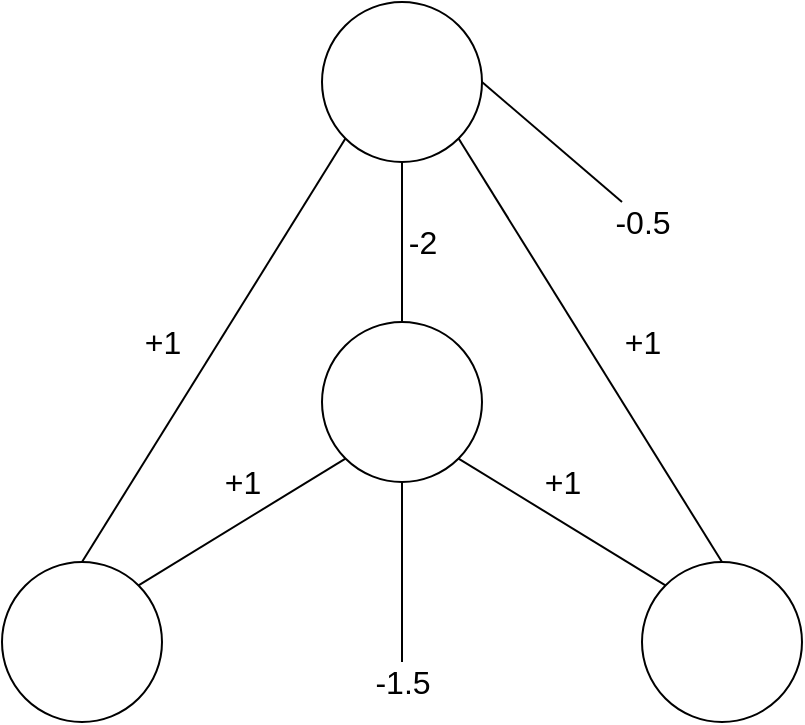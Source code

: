 <mxfile version="20.2.8" type="device"><diagram id="QvY_stfD7L4xVcbj135u" name="Page-1"><mxGraphModel dx="852" dy="885" grid="1" gridSize="10" guides="1" tooltips="1" connect="1" arrows="1" fold="1" page="1" pageScale="1" pageWidth="827" pageHeight="1169" math="0" shadow="0"><root><mxCell id="0"/><mxCell id="1" parent="0"/><mxCell id="Hv0fiWtaqQoOELPbBdMI-1" value="" style="ellipse;whiteSpace=wrap;html=1;aspect=fixed;" parent="1" vertex="1"><mxGeometry x="360" y="160" width="80" height="80" as="geometry"/></mxCell><mxCell id="Hv0fiWtaqQoOELPbBdMI-2" value="" style="ellipse;whiteSpace=wrap;html=1;aspect=fixed;" parent="1" vertex="1"><mxGeometry x="360" y="320" width="80" height="80" as="geometry"/></mxCell><mxCell id="Hv0fiWtaqQoOELPbBdMI-3" value="" style="ellipse;whiteSpace=wrap;html=1;aspect=fixed;" parent="1" vertex="1"><mxGeometry x="200" y="440" width="80" height="80" as="geometry"/></mxCell><mxCell id="Hv0fiWtaqQoOELPbBdMI-4" value="" style="ellipse;whiteSpace=wrap;html=1;aspect=fixed;" parent="1" vertex="1"><mxGeometry x="520" y="440" width="80" height="80" as="geometry"/></mxCell><mxCell id="Hv0fiWtaqQoOELPbBdMI-5" value="" style="endArrow=none;html=1;rounded=0;exitX=0.5;exitY=0;exitDx=0;exitDy=0;entryX=0;entryY=1;entryDx=0;entryDy=0;" parent="1" source="Hv0fiWtaqQoOELPbBdMI-3" target="Hv0fiWtaqQoOELPbBdMI-1" edge="1"><mxGeometry width="50" height="50" relative="1" as="geometry"><mxPoint x="390" y="480" as="sourcePoint"/><mxPoint x="440" y="430" as="targetPoint"/></mxGeometry></mxCell><mxCell id="Hv0fiWtaqQoOELPbBdMI-6" value="" style="endArrow=none;html=1;rounded=0;exitX=0.5;exitY=0;exitDx=0;exitDy=0;entryX=1;entryY=1;entryDx=0;entryDy=0;" parent="1" source="Hv0fiWtaqQoOELPbBdMI-4" target="Hv0fiWtaqQoOELPbBdMI-1" edge="1"><mxGeometry width="50" height="50" relative="1" as="geometry"><mxPoint x="390" y="480" as="sourcePoint"/><mxPoint x="440" y="430" as="targetPoint"/></mxGeometry></mxCell><mxCell id="Hv0fiWtaqQoOELPbBdMI-7" value="" style="endArrow=none;html=1;rounded=0;exitX=1;exitY=0;exitDx=0;exitDy=0;entryX=0;entryY=1;entryDx=0;entryDy=0;" parent="1" source="Hv0fiWtaqQoOELPbBdMI-3" target="Hv0fiWtaqQoOELPbBdMI-2" edge="1"><mxGeometry width="50" height="50" relative="1" as="geometry"><mxPoint x="390" y="480" as="sourcePoint"/><mxPoint x="440" y="430" as="targetPoint"/></mxGeometry></mxCell><mxCell id="Hv0fiWtaqQoOELPbBdMI-8" value="" style="endArrow=none;html=1;rounded=0;exitX=0;exitY=0;exitDx=0;exitDy=0;entryX=1;entryY=1;entryDx=0;entryDy=0;" parent="1" source="Hv0fiWtaqQoOELPbBdMI-4" target="Hv0fiWtaqQoOELPbBdMI-2" edge="1"><mxGeometry width="50" height="50" relative="1" as="geometry"><mxPoint x="390" y="480" as="sourcePoint"/><mxPoint x="440" y="430" as="targetPoint"/></mxGeometry></mxCell><mxCell id="Hv0fiWtaqQoOELPbBdMI-9" value="" style="endArrow=none;html=1;rounded=0;entryX=0.5;entryY=1;entryDx=0;entryDy=0;" parent="1" target="Hv0fiWtaqQoOELPbBdMI-2" edge="1"><mxGeometry width="50" height="50" relative="1" as="geometry"><mxPoint x="400" y="490" as="sourcePoint"/><mxPoint x="440" y="430" as="targetPoint"/></mxGeometry></mxCell><mxCell id="Hv0fiWtaqQoOELPbBdMI-10" value="" style="endArrow=none;html=1;rounded=0;entryX=0.5;entryY=1;entryDx=0;entryDy=0;exitX=0.5;exitY=0;exitDx=0;exitDy=0;" parent="1" source="Hv0fiWtaqQoOELPbBdMI-2" target="Hv0fiWtaqQoOELPbBdMI-1" edge="1"><mxGeometry width="50" height="50" relative="1" as="geometry"><mxPoint x="390" y="480" as="sourcePoint"/><mxPoint x="440" y="430" as="targetPoint"/></mxGeometry></mxCell><mxCell id="Hv0fiWtaqQoOELPbBdMI-11" value="" style="endArrow=none;html=1;rounded=0;entryX=1;entryY=0.5;entryDx=0;entryDy=0;" parent="1" target="Hv0fiWtaqQoOELPbBdMI-1" edge="1"><mxGeometry width="50" height="50" relative="1" as="geometry"><mxPoint x="510" y="260" as="sourcePoint"/><mxPoint x="440" y="430" as="targetPoint"/></mxGeometry></mxCell><mxCell id="Hv0fiWtaqQoOELPbBdMI-12" value="&lt;font style=&quot;font-size: 16px;&quot;&gt;-0.5&lt;/font&gt;" style="text;html=1;align=center;verticalAlign=middle;resizable=0;points=[];autosize=1;strokeColor=none;fillColor=none;" parent="1" vertex="1"><mxGeometry x="500" y="260" width="40" height="20" as="geometry"/></mxCell><mxCell id="Hv0fiWtaqQoOELPbBdMI-13" value="-1.5" style="text;html=1;align=center;verticalAlign=middle;resizable=0;points=[];autosize=1;strokeColor=none;fillColor=none;fontSize=16;" parent="1" vertex="1"><mxGeometry x="380" y="490" width="40" height="20" as="geometry"/></mxCell><mxCell id="Hv0fiWtaqQoOELPbBdMI-14" value="+1" style="text;html=1;align=center;verticalAlign=middle;resizable=0;points=[];autosize=1;strokeColor=none;fillColor=none;fontSize=16;" parent="1" vertex="1"><mxGeometry x="465" y="390" width="30" height="20" as="geometry"/></mxCell><mxCell id="Hv0fiWtaqQoOELPbBdMI-15" value="+1" style="text;html=1;align=center;verticalAlign=middle;resizable=0;points=[];autosize=1;strokeColor=none;fillColor=none;fontSize=16;" parent="1" vertex="1"><mxGeometry x="305" y="390" width="30" height="20" as="geometry"/></mxCell><mxCell id="Hv0fiWtaqQoOELPbBdMI-16" value="+1" style="text;html=1;align=center;verticalAlign=middle;resizable=0;points=[];autosize=1;strokeColor=none;fillColor=none;fontSize=16;" parent="1" vertex="1"><mxGeometry x="265" y="320" width="30" height="20" as="geometry"/></mxCell><mxCell id="Hv0fiWtaqQoOELPbBdMI-17" value="+1" style="text;html=1;align=center;verticalAlign=middle;resizable=0;points=[];autosize=1;strokeColor=none;fillColor=none;fontSize=16;" parent="1" vertex="1"><mxGeometry x="505" y="320" width="30" height="20" as="geometry"/></mxCell><mxCell id="Hv0fiWtaqQoOELPbBdMI-18" value="-2" style="text;html=1;align=center;verticalAlign=middle;resizable=0;points=[];autosize=1;strokeColor=none;fillColor=none;fontSize=16;" parent="1" vertex="1"><mxGeometry x="395" y="270" width="30" height="20" as="geometry"/></mxCell></root></mxGraphModel></diagram></mxfile>